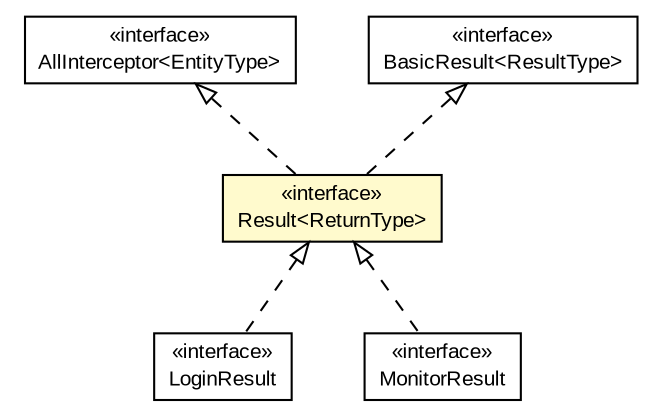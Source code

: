 #!/usr/local/bin/dot
#
# Class diagram 
# Generated by UMLGraph version 5.1 (http://www.umlgraph.org/)
#

digraph G {
	edge [fontname="arial",fontsize=10,labelfontname="arial",labelfontsize=10];
	node [fontname="arial",fontsize=10,shape=plaintext];
	nodesep=0.25;
	ranksep=0.5;
	// io.nextweb.operations.exceptions.AllInterceptor<EntityType>
	c5819 [label=<<table title="io.nextweb.operations.exceptions.AllInterceptor" border="0" cellborder="1" cellspacing="0" cellpadding="2" port="p" href="../operations/exceptions/AllInterceptor.html">
		<tr><td><table border="0" cellspacing="0" cellpadding="1">
<tr><td align="center" balign="center"> &#171;interface&#187; </td></tr>
<tr><td align="center" balign="center"> AllInterceptor&lt;EntityType&gt; </td></tr>
		</table></td></tr>
		</table>>, fontname="arial", fontcolor="black", fontsize=10.0];
	// io.nextweb.fn.Result<ReturnType>
	c5846 [label=<<table title="io.nextweb.fn.Result" border="0" cellborder="1" cellspacing="0" cellpadding="2" port="p" bgcolor="lemonChiffon" href="./Result.html">
		<tr><td><table border="0" cellspacing="0" cellpadding="1">
<tr><td align="center" balign="center"> &#171;interface&#187; </td></tr>
<tr><td align="center" balign="center"> Result&lt;ReturnType&gt; </td></tr>
		</table></td></tr>
		</table>>, fontname="arial", fontcolor="black", fontsize=10.0];
	// io.nextweb.fn.BasicResult<ResultType>
	c5853 [label=<<table title="io.nextweb.fn.BasicResult" border="0" cellborder="1" cellspacing="0" cellpadding="2" port="p" href="./BasicResult.html">
		<tr><td><table border="0" cellspacing="0" cellpadding="1">
<tr><td align="center" balign="center"> &#171;interface&#187; </td></tr>
<tr><td align="center" balign="center"> BasicResult&lt;ResultType&gt; </td></tr>
		</table></td></tr>
		</table>>, fontname="arial", fontcolor="black", fontsize=10.0];
	// io.nextweb.common.LoginResult
	c5859 [label=<<table title="io.nextweb.common.LoginResult" border="0" cellborder="1" cellspacing="0" cellpadding="2" port="p" href="../common/LoginResult.html">
		<tr><td><table border="0" cellspacing="0" cellpadding="1">
<tr><td align="center" balign="center"> &#171;interface&#187; </td></tr>
<tr><td align="center" balign="center"> LoginResult </td></tr>
		</table></td></tr>
		</table>>, fontname="arial", fontcolor="black", fontsize=10.0];
	// io.nextweb.common.MonitorResult
	c5862 [label=<<table title="io.nextweb.common.MonitorResult" border="0" cellborder="1" cellspacing="0" cellpadding="2" port="p" href="../common/MonitorResult.html">
		<tr><td><table border="0" cellspacing="0" cellpadding="1">
<tr><td align="center" balign="center"> &#171;interface&#187; </td></tr>
<tr><td align="center" balign="center"> MonitorResult </td></tr>
		</table></td></tr>
		</table>>, fontname="arial", fontcolor="black", fontsize=10.0];
	//io.nextweb.fn.Result<ReturnType> implements io.nextweb.fn.BasicResult<ResultType>
	c5853:p -> c5846:p [dir=back,arrowtail=empty,style=dashed];
	//io.nextweb.fn.Result<ReturnType> implements io.nextweb.operations.exceptions.AllInterceptor<EntityType>
	c5819:p -> c5846:p [dir=back,arrowtail=empty,style=dashed];
	//io.nextweb.common.LoginResult implements io.nextweb.fn.Result<ReturnType>
	c5846:p -> c5859:p [dir=back,arrowtail=empty,style=dashed];
	//io.nextweb.common.MonitorResult implements io.nextweb.fn.Result<ReturnType>
	c5846:p -> c5862:p [dir=back,arrowtail=empty,style=dashed];
}

